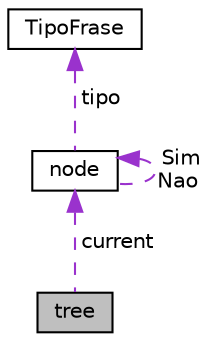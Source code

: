 digraph "tree"
{
  edge [fontname="Helvetica",fontsize="10",labelfontname="Helvetica",labelfontsize="10"];
  node [fontname="Helvetica",fontsize="10",shape=record];
  Node1 [label="tree",height=0.2,width=0.4,color="black", fillcolor="grey75", style="filled", fontcolor="black"];
  Node2 -> Node1 [dir="back",color="darkorchid3",fontsize="10",style="dashed",label=" current" ,fontname="Helvetica"];
  Node2 [label="node",height=0.2,width=0.4,color="black", fillcolor="white", style="filled",URL="$structnode.html"];
  Node2 -> Node2 [dir="back",color="darkorchid3",fontsize="10",style="dashed",label=" Sim\nNao" ,fontname="Helvetica"];
  Node3 -> Node2 [dir="back",color="darkorchid3",fontsize="10",style="dashed",label=" tipo" ,fontname="Helvetica"];
  Node3 [label="TipoFrase",height=0.2,width=0.4,color="black", fillcolor="white", style="filled",URL="$classTipoFrase.html"];
}
